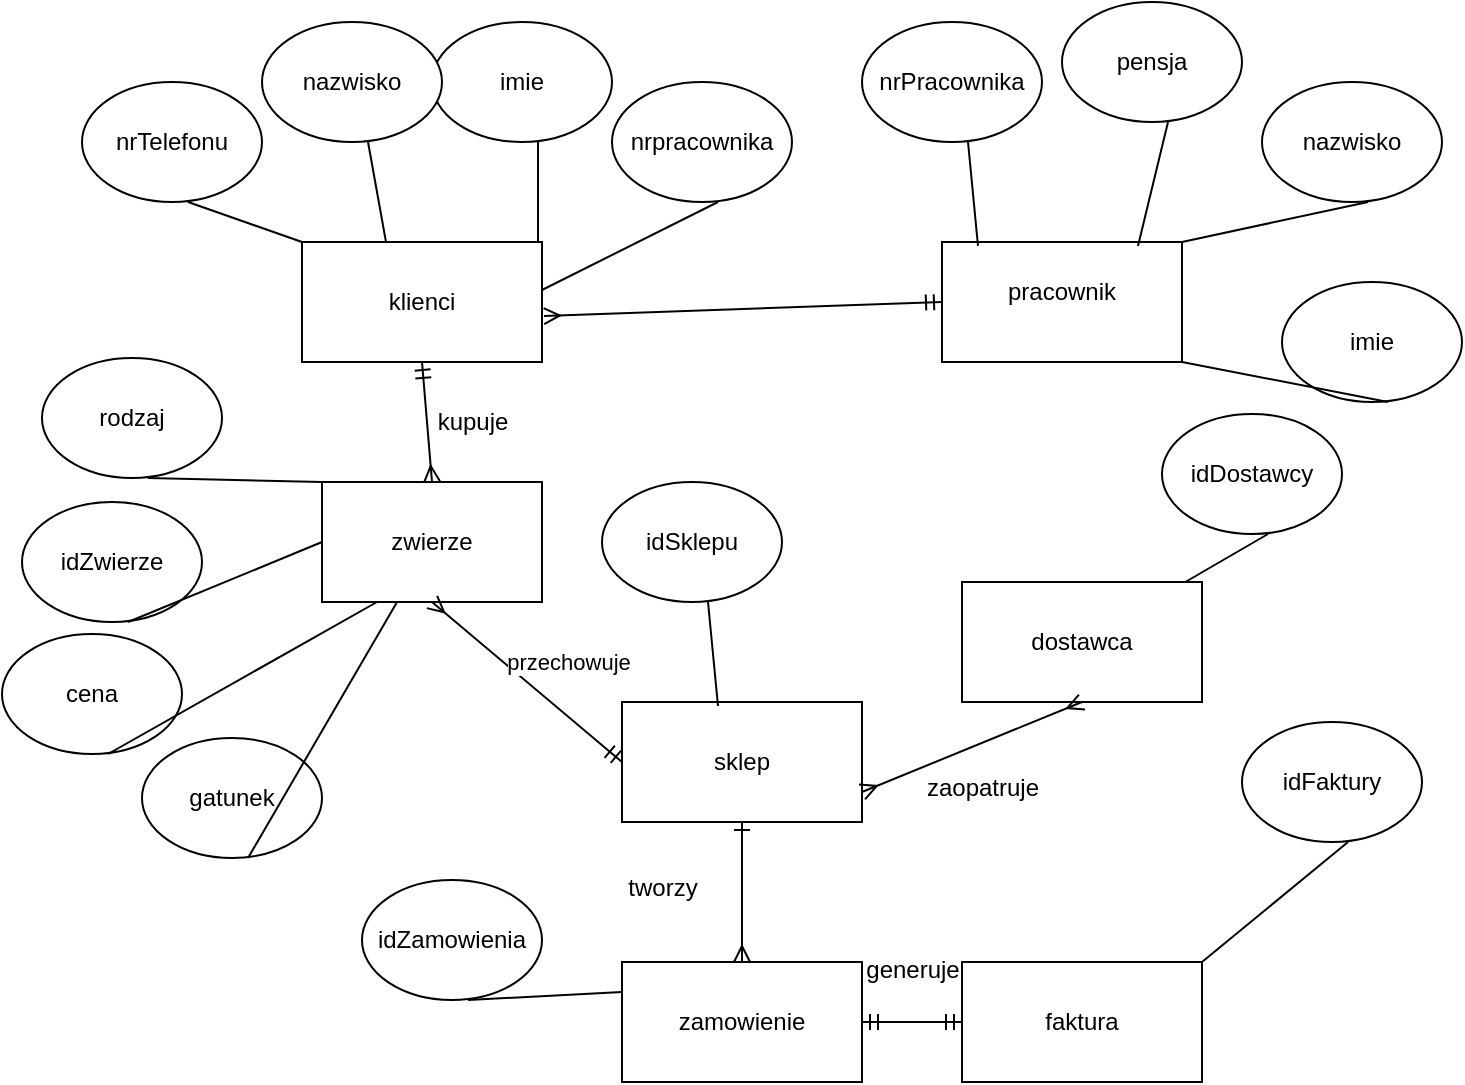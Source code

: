<mxfile version="22.0.4" type="device" pages="2">
  <diagram name="Strona-1" id="GwXrYQd7j6BxO62r5Agl">
    <mxGraphModel dx="191" dy="101" grid="1" gridSize="10" guides="1" tooltips="1" connect="1" arrows="1" fold="1" page="1" pageScale="1" pageWidth="827" pageHeight="1169" math="0" shadow="0">
      <root>
        <mxCell id="0" />
        <mxCell id="1" parent="0" />
        <mxCell id="Kkj-AONkPXiHIKSb8kpL-1" value="" style="rounded=0;whiteSpace=wrap;html=1;" vertex="1" parent="1">
          <mxGeometry x="510" y="130" width="120" height="60" as="geometry" />
        </mxCell>
        <mxCell id="Kkj-AONkPXiHIKSb8kpL-2" value="pracownik" style="text;html=1;strokeColor=none;fillColor=none;align=center;verticalAlign=middle;whiteSpace=wrap;rounded=0;" vertex="1" parent="1">
          <mxGeometry x="540" y="140" width="60" height="30" as="geometry" />
        </mxCell>
        <mxCell id="Kkj-AONkPXiHIKSb8kpL-3" value="klienci" style="rounded=0;whiteSpace=wrap;html=1;" vertex="1" parent="1">
          <mxGeometry x="190" y="130" width="120" height="60" as="geometry" />
        </mxCell>
        <mxCell id="Kkj-AONkPXiHIKSb8kpL-7" value="zwierze" style="rounded=0;whiteSpace=wrap;html=1;" vertex="1" parent="1">
          <mxGeometry x="200" y="250" width="110" height="60" as="geometry" />
        </mxCell>
        <mxCell id="Kkj-AONkPXiHIKSb8kpL-9" value="kupuje" style="text;html=1;align=center;verticalAlign=middle;resizable=0;points=[];autosize=1;strokeColor=none;fillColor=none;" vertex="1" parent="1">
          <mxGeometry x="245" y="205" width="60" height="30" as="geometry" />
        </mxCell>
        <mxCell id="Kkj-AONkPXiHIKSb8kpL-10" value="sklep" style="rounded=0;whiteSpace=wrap;html=1;" vertex="1" parent="1">
          <mxGeometry x="350" y="360" width="120" height="60" as="geometry" />
        </mxCell>
        <mxCell id="Kkj-AONkPXiHIKSb8kpL-12" value="" style="endArrow=ERmany;html=1;rounded=0;entryX=0.5;entryY=1;entryDx=0;entryDy=0;startArrow=ERmandOne;startFill=0;endFill=0;" edge="1" parent="1" target="Kkj-AONkPXiHIKSb8kpL-7">
          <mxGeometry width="50" height="50" relative="1" as="geometry">
            <mxPoint x="350" y="390" as="sourcePoint" />
            <mxPoint x="440" y="370" as="targetPoint" />
          </mxGeometry>
        </mxCell>
        <mxCell id="Kkj-AONkPXiHIKSb8kpL-14" value="przechowuje" style="edgeLabel;html=1;align=center;verticalAlign=middle;resizable=0;points=[];" vertex="1" connectable="0" parent="Kkj-AONkPXiHIKSb8kpL-12">
          <mxGeometry x="0.093" y="2" relative="1" as="geometry">
            <mxPoint x="26" y="-8" as="offset" />
          </mxGeometry>
        </mxCell>
        <mxCell id="Kkj-AONkPXiHIKSb8kpL-15" value="dostawca" style="rounded=0;whiteSpace=wrap;html=1;" vertex="1" parent="1">
          <mxGeometry x="520" y="300" width="120" height="60" as="geometry" />
        </mxCell>
        <mxCell id="Kkj-AONkPXiHIKSb8kpL-16" value="" style="endArrow=ERmany;html=1;rounded=0;entryX=0.5;entryY=1;entryDx=0;entryDy=0;exitX=1;exitY=0.75;exitDx=0;exitDy=0;startArrow=ERmany;startFill=0;endFill=0;" edge="1" parent="1" source="Kkj-AONkPXiHIKSb8kpL-10" target="Kkj-AONkPXiHIKSb8kpL-15">
          <mxGeometry width="50" height="50" relative="1" as="geometry">
            <mxPoint x="390" y="420" as="sourcePoint" />
            <mxPoint x="440" y="370" as="targetPoint" />
          </mxGeometry>
        </mxCell>
        <mxCell id="Kkj-AONkPXiHIKSb8kpL-17" value="zaopatruje" style="text;html=1;align=center;verticalAlign=middle;resizable=0;points=[];autosize=1;strokeColor=none;fillColor=none;" vertex="1" parent="1">
          <mxGeometry x="490" y="388" width="80" height="30" as="geometry" />
        </mxCell>
        <mxCell id="Kkj-AONkPXiHIKSb8kpL-18" value="zamowienie" style="rounded=0;whiteSpace=wrap;html=1;" vertex="1" parent="1">
          <mxGeometry x="350" y="490" width="120" height="60" as="geometry" />
        </mxCell>
        <mxCell id="Kkj-AONkPXiHIKSb8kpL-19" value="" style="endArrow=ERone;html=1;rounded=0;entryX=0.5;entryY=1;entryDx=0;entryDy=0;exitX=0.5;exitY=0;exitDx=0;exitDy=0;startArrow=ERmany;startFill=0;endFill=0;" edge="1" parent="1" source="Kkj-AONkPXiHIKSb8kpL-18" target="Kkj-AONkPXiHIKSb8kpL-10">
          <mxGeometry width="50" height="50" relative="1" as="geometry">
            <mxPoint x="390" y="420" as="sourcePoint" />
            <mxPoint x="440" y="370" as="targetPoint" />
          </mxGeometry>
        </mxCell>
        <mxCell id="Kkj-AONkPXiHIKSb8kpL-20" value="tworzy" style="text;html=1;align=center;verticalAlign=middle;resizable=0;points=[];autosize=1;strokeColor=none;fillColor=none;" vertex="1" parent="1">
          <mxGeometry x="340" y="438" width="60" height="30" as="geometry" />
        </mxCell>
        <mxCell id="Kkj-AONkPXiHIKSb8kpL-21" value="faktura" style="rounded=0;whiteSpace=wrap;html=1;" vertex="1" parent="1">
          <mxGeometry x="520" y="490" width="120" height="60" as="geometry" />
        </mxCell>
        <mxCell id="Kkj-AONkPXiHIKSb8kpL-25" value="" style="endArrow=ERmandOne;html=1;rounded=0;entryX=0;entryY=0.5;entryDx=0;entryDy=0;exitX=1;exitY=0.5;exitDx=0;exitDy=0;startArrow=ERmandOne;startFill=0;endFill=0;" edge="1" parent="1" source="Kkj-AONkPXiHIKSb8kpL-18" target="Kkj-AONkPXiHIKSb8kpL-21">
          <mxGeometry width="50" height="50" relative="1" as="geometry">
            <mxPoint x="390" y="420" as="sourcePoint" />
            <mxPoint x="440" y="370" as="targetPoint" />
          </mxGeometry>
        </mxCell>
        <mxCell id="Kkj-AONkPXiHIKSb8kpL-27" value="" style="endArrow=ERmandOne;html=1;rounded=0;entryX=0;entryY=0.5;entryDx=0;entryDy=0;exitX=1.008;exitY=0.617;exitDx=0;exitDy=0;exitPerimeter=0;startArrow=ERmany;startFill=0;endFill=0;" edge="1" parent="1" source="Kkj-AONkPXiHIKSb8kpL-3" target="Kkj-AONkPXiHIKSb8kpL-1">
          <mxGeometry width="50" height="50" relative="1" as="geometry">
            <mxPoint x="390" y="420" as="sourcePoint" />
            <mxPoint x="440" y="370" as="targetPoint" />
          </mxGeometry>
        </mxCell>
        <mxCell id="Kkj-AONkPXiHIKSb8kpL-28" value="generuje" style="text;html=1;align=center;verticalAlign=middle;resizable=0;points=[];autosize=1;strokeColor=none;fillColor=none;" vertex="1" parent="1">
          <mxGeometry x="460" y="479" width="70" height="30" as="geometry" />
        </mxCell>
        <mxCell id="Kkj-AONkPXiHIKSb8kpL-29" value="nrPracownika" style="ellipse;whiteSpace=wrap;html=1;" vertex="1" parent="1">
          <mxGeometry x="470" y="20" width="90" height="60" as="geometry" />
        </mxCell>
        <mxCell id="Kkj-AONkPXiHIKSb8kpL-30" value="" style="endArrow=none;html=1;rounded=0;entryX=0.589;entryY=1;entryDx=0;entryDy=0;exitX=0.15;exitY=0.033;exitDx=0;exitDy=0;exitPerimeter=0;entryPerimeter=0;" edge="1" parent="1" source="Kkj-AONkPXiHIKSb8kpL-1" target="Kkj-AONkPXiHIKSb8kpL-29">
          <mxGeometry width="50" height="50" relative="1" as="geometry">
            <mxPoint x="321" y="177" as="sourcePoint" />
            <mxPoint x="520" y="170" as="targetPoint" />
          </mxGeometry>
        </mxCell>
        <mxCell id="Kkj-AONkPXiHIKSb8kpL-31" value="pensja" style="ellipse;whiteSpace=wrap;html=1;" vertex="1" parent="1">
          <mxGeometry x="570" y="10" width="90" height="60" as="geometry" />
        </mxCell>
        <mxCell id="Kkj-AONkPXiHIKSb8kpL-32" value="" style="endArrow=none;html=1;rounded=0;entryX=0.589;entryY=1;entryDx=0;entryDy=0;exitX=0.15;exitY=0.033;exitDx=0;exitDy=0;exitPerimeter=0;entryPerimeter=0;" edge="1" parent="1" target="Kkj-AONkPXiHIKSb8kpL-31">
          <mxGeometry width="50" height="50" relative="1" as="geometry">
            <mxPoint x="608" y="132" as="sourcePoint" />
            <mxPoint x="600" y="170" as="targetPoint" />
          </mxGeometry>
        </mxCell>
        <mxCell id="Kkj-AONkPXiHIKSb8kpL-33" value="nazwisko" style="ellipse;whiteSpace=wrap;html=1;" vertex="1" parent="1">
          <mxGeometry x="670" y="50" width="90" height="60" as="geometry" />
        </mxCell>
        <mxCell id="Kkj-AONkPXiHIKSb8kpL-34" value="" style="endArrow=none;html=1;rounded=0;entryX=0.589;entryY=1;entryDx=0;entryDy=0;exitX=1;exitY=0;exitDx=0;exitDy=0;entryPerimeter=0;" edge="1" parent="1" target="Kkj-AONkPXiHIKSb8kpL-33" source="Kkj-AONkPXiHIKSb8kpL-1">
          <mxGeometry width="50" height="50" relative="1" as="geometry">
            <mxPoint x="728" y="162" as="sourcePoint" />
            <mxPoint x="720" y="200" as="targetPoint" />
          </mxGeometry>
        </mxCell>
        <mxCell id="Kkj-AONkPXiHIKSb8kpL-35" value="imie" style="ellipse;whiteSpace=wrap;html=1;" vertex="1" parent="1">
          <mxGeometry x="680" y="150" width="90" height="60" as="geometry" />
        </mxCell>
        <mxCell id="Kkj-AONkPXiHIKSb8kpL-36" value="" style="endArrow=none;html=1;rounded=0;entryX=0.589;entryY=1;entryDx=0;entryDy=0;exitX=1;exitY=1;exitDx=0;exitDy=0;entryPerimeter=0;startArrow=none;startFill=0;" edge="1" parent="1" target="Kkj-AONkPXiHIKSb8kpL-35" source="Kkj-AONkPXiHIKSb8kpL-1">
          <mxGeometry width="50" height="50" relative="1" as="geometry">
            <mxPoint x="630" y="202" as="sourcePoint" />
            <mxPoint x="730" y="300" as="targetPoint" />
          </mxGeometry>
        </mxCell>
        <mxCell id="Kkj-AONkPXiHIKSb8kpL-37" value="imie" style="ellipse;whiteSpace=wrap;html=1;" vertex="1" parent="1">
          <mxGeometry x="255" y="20" width="90" height="60" as="geometry" />
        </mxCell>
        <mxCell id="Kkj-AONkPXiHIKSb8kpL-38" value="" style="endArrow=none;html=1;rounded=0;entryX=0.589;entryY=1;entryDx=0;entryDy=0;entryPerimeter=0;" edge="1" parent="1" target="Kkj-AONkPXiHIKSb8kpL-37">
          <mxGeometry width="50" height="50" relative="1" as="geometry">
            <mxPoint x="308" y="130" as="sourcePoint" />
            <mxPoint x="300" y="174" as="targetPoint" />
          </mxGeometry>
        </mxCell>
        <mxCell id="Kkj-AONkPXiHIKSb8kpL-39" value="nazwisko" style="ellipse;whiteSpace=wrap;html=1;" vertex="1" parent="1">
          <mxGeometry x="170" y="20" width="90" height="60" as="geometry" />
        </mxCell>
        <mxCell id="Kkj-AONkPXiHIKSb8kpL-40" value="" style="endArrow=none;html=1;rounded=0;entryX=0.589;entryY=1;entryDx=0;entryDy=0;exitX=0.35;exitY=0;exitDx=0;exitDy=0;exitPerimeter=0;entryPerimeter=0;" edge="1" parent="1" target="Kkj-AONkPXiHIKSb8kpL-39" source="Kkj-AONkPXiHIKSb8kpL-3">
          <mxGeometry width="50" height="50" relative="1" as="geometry">
            <mxPoint x="228" y="132" as="sourcePoint" />
            <mxPoint x="220" y="170" as="targetPoint" />
          </mxGeometry>
        </mxCell>
        <mxCell id="Kkj-AONkPXiHIKSb8kpL-41" value="nrTelefonu" style="ellipse;whiteSpace=wrap;html=1;" vertex="1" parent="1">
          <mxGeometry x="80" y="50" width="90" height="60" as="geometry" />
        </mxCell>
        <mxCell id="Kkj-AONkPXiHIKSb8kpL-42" value="" style="endArrow=none;html=1;rounded=0;entryX=0.589;entryY=1;entryDx=0;entryDy=0;exitX=0;exitY=0;exitDx=0;exitDy=0;entryPerimeter=0;" edge="1" parent="1" target="Kkj-AONkPXiHIKSb8kpL-41" source="Kkj-AONkPXiHIKSb8kpL-3">
          <mxGeometry width="50" height="50" relative="1" as="geometry">
            <mxPoint x="138" y="162" as="sourcePoint" />
            <mxPoint x="130" y="200" as="targetPoint" />
          </mxGeometry>
        </mxCell>
        <mxCell id="Kkj-AONkPXiHIKSb8kpL-43" value="nrpracownika" style="ellipse;whiteSpace=wrap;html=1;" vertex="1" parent="1">
          <mxGeometry x="345" y="50" width="90" height="60" as="geometry" />
        </mxCell>
        <mxCell id="Kkj-AONkPXiHIKSb8kpL-44" value="" style="endArrow=none;html=1;rounded=0;entryX=0.589;entryY=1;entryDx=0;entryDy=0;exitX=1;exitY=0.4;exitDx=0;exitDy=0;exitPerimeter=0;entryPerimeter=0;" edge="1" parent="1" target="Kkj-AONkPXiHIKSb8kpL-43" source="Kkj-AONkPXiHIKSb8kpL-3">
          <mxGeometry width="50" height="50" relative="1" as="geometry">
            <mxPoint x="403" y="162" as="sourcePoint" />
            <mxPoint x="395" y="200" as="targetPoint" />
          </mxGeometry>
        </mxCell>
        <mxCell id="Kkj-AONkPXiHIKSb8kpL-45" value="rodzaj" style="ellipse;whiteSpace=wrap;html=1;" vertex="1" parent="1">
          <mxGeometry x="60" y="188" width="90" height="60" as="geometry" />
        </mxCell>
        <mxCell id="Kkj-AONkPXiHIKSb8kpL-46" value="" style="endArrow=none;html=1;rounded=0;entryX=0.589;entryY=1;entryDx=0;entryDy=0;exitX=0;exitY=0;exitDx=0;exitDy=0;entryPerimeter=0;" edge="1" parent="1" target="Kkj-AONkPXiHIKSb8kpL-45" source="Kkj-AONkPXiHIKSb8kpL-7">
          <mxGeometry width="50" height="50" relative="1" as="geometry">
            <mxPoint x="118" y="300" as="sourcePoint" />
            <mxPoint x="110" y="338" as="targetPoint" />
          </mxGeometry>
        </mxCell>
        <mxCell id="Kkj-AONkPXiHIKSb8kpL-47" value="idZwierze" style="ellipse;whiteSpace=wrap;html=1;" vertex="1" parent="1">
          <mxGeometry x="50" y="260" width="90" height="60" as="geometry" />
        </mxCell>
        <mxCell id="Kkj-AONkPXiHIKSb8kpL-48" value="" style="endArrow=none;html=1;rounded=0;entryX=0.589;entryY=1;entryDx=0;entryDy=0;exitX=0;exitY=0.5;exitDx=0;exitDy=0;entryPerimeter=0;" edge="1" parent="1" target="Kkj-AONkPXiHIKSb8kpL-47" source="Kkj-AONkPXiHIKSb8kpL-7">
          <mxGeometry width="50" height="50" relative="1" as="geometry">
            <mxPoint x="108" y="372" as="sourcePoint" />
            <mxPoint x="100" y="410" as="targetPoint" />
          </mxGeometry>
        </mxCell>
        <mxCell id="Kkj-AONkPXiHIKSb8kpL-49" value="cena" style="ellipse;whiteSpace=wrap;html=1;" vertex="1" parent="1">
          <mxGeometry x="40" y="326" width="90" height="60" as="geometry" />
        </mxCell>
        <mxCell id="Kkj-AONkPXiHIKSb8kpL-50" value="" style="endArrow=none;html=1;rounded=0;entryX=0.589;entryY=1;entryDx=0;entryDy=0;exitX=0.25;exitY=1;exitDx=0;exitDy=0;entryPerimeter=0;" edge="1" parent="1" target="Kkj-AONkPXiHIKSb8kpL-49" source="Kkj-AONkPXiHIKSb8kpL-7">
          <mxGeometry width="50" height="50" relative="1" as="geometry">
            <mxPoint x="98" y="438" as="sourcePoint" />
            <mxPoint x="90" y="476" as="targetPoint" />
          </mxGeometry>
        </mxCell>
        <mxCell id="Kkj-AONkPXiHIKSb8kpL-51" value="gatunek" style="ellipse;whiteSpace=wrap;html=1;" vertex="1" parent="1">
          <mxGeometry x="110" y="378" width="90" height="60" as="geometry" />
        </mxCell>
        <mxCell id="Kkj-AONkPXiHIKSb8kpL-52" value="" style="endArrow=none;html=1;rounded=0;entryX=0.589;entryY=1;entryDx=0;entryDy=0;entryPerimeter=0;" edge="1" parent="1" target="Kkj-AONkPXiHIKSb8kpL-51" source="Kkj-AONkPXiHIKSb8kpL-7">
          <mxGeometry width="50" height="50" relative="1" as="geometry">
            <mxPoint x="168" y="490" as="sourcePoint" />
            <mxPoint x="160" y="528" as="targetPoint" />
          </mxGeometry>
        </mxCell>
        <mxCell id="Kkj-AONkPXiHIKSb8kpL-53" value="idSklepu" style="ellipse;whiteSpace=wrap;html=1;" vertex="1" parent="1">
          <mxGeometry x="340" y="250" width="90" height="60" as="geometry" />
        </mxCell>
        <mxCell id="Kkj-AONkPXiHIKSb8kpL-54" value="" style="endArrow=none;html=1;rounded=0;entryX=0.589;entryY=1;entryDx=0;entryDy=0;exitX=0.15;exitY=0.033;exitDx=0;exitDy=0;exitPerimeter=0;entryPerimeter=0;" edge="1" parent="1" target="Kkj-AONkPXiHIKSb8kpL-53">
          <mxGeometry width="50" height="50" relative="1" as="geometry">
            <mxPoint x="398" y="362" as="sourcePoint" />
            <mxPoint x="390" y="400" as="targetPoint" />
          </mxGeometry>
        </mxCell>
        <mxCell id="Kkj-AONkPXiHIKSb8kpL-55" value="idDostawcy" style="ellipse;whiteSpace=wrap;html=1;" vertex="1" parent="1">
          <mxGeometry x="620" y="216" width="90" height="60" as="geometry" />
        </mxCell>
        <mxCell id="Kkj-AONkPXiHIKSb8kpL-56" value="" style="endArrow=none;html=1;rounded=0;entryX=0.589;entryY=1;entryDx=0;entryDy=0;entryPerimeter=0;" edge="1" parent="1" target="Kkj-AONkPXiHIKSb8kpL-55" source="Kkj-AONkPXiHIKSb8kpL-15">
          <mxGeometry width="50" height="50" relative="1" as="geometry">
            <mxPoint x="690" y="326" as="sourcePoint" />
            <mxPoint x="670" y="366" as="targetPoint" />
          </mxGeometry>
        </mxCell>
        <mxCell id="Kkj-AONkPXiHIKSb8kpL-57" value="idZamowienia" style="ellipse;whiteSpace=wrap;html=1;" vertex="1" parent="1">
          <mxGeometry x="220" y="449" width="90" height="60" as="geometry" />
        </mxCell>
        <mxCell id="Kkj-AONkPXiHIKSb8kpL-58" value="" style="endArrow=none;html=1;rounded=0;entryX=0.589;entryY=1;entryDx=0;entryDy=0;exitX=0;exitY=0.25;exitDx=0;exitDy=0;entryPerimeter=0;" edge="1" parent="1" target="Kkj-AONkPXiHIKSb8kpL-57" source="Kkj-AONkPXiHIKSb8kpL-18">
          <mxGeometry width="50" height="50" relative="1" as="geometry">
            <mxPoint x="278" y="561" as="sourcePoint" />
            <mxPoint x="270" y="599" as="targetPoint" />
          </mxGeometry>
        </mxCell>
        <mxCell id="Kkj-AONkPXiHIKSb8kpL-59" value="idFaktury" style="ellipse;whiteSpace=wrap;html=1;" vertex="1" parent="1">
          <mxGeometry x="660" y="370" width="90" height="60" as="geometry" />
        </mxCell>
        <mxCell id="Kkj-AONkPXiHIKSb8kpL-60" value="" style="endArrow=none;html=1;rounded=0;entryX=0.589;entryY=1;entryDx=0;entryDy=0;exitX=1;exitY=0;exitDx=0;exitDy=0;entryPerimeter=0;" edge="1" parent="1" target="Kkj-AONkPXiHIKSb8kpL-59" source="Kkj-AONkPXiHIKSb8kpL-21">
          <mxGeometry width="50" height="50" relative="1" as="geometry">
            <mxPoint x="718" y="482" as="sourcePoint" />
            <mxPoint x="710" y="520" as="targetPoint" />
          </mxGeometry>
        </mxCell>
        <mxCell id="Kkj-AONkPXiHIKSb8kpL-61" value="" style="endArrow=ERmandOne;html=1;rounded=0;labelBackgroundColor=default;strokeColor=default;align=center;verticalAlign=middle;fontFamily=Helvetica;fontSize=11;fontColor=default;shape=connector;exitX=0.5;exitY=0;exitDx=0;exitDy=0;entryX=0.5;entryY=1;entryDx=0;entryDy=0;startArrow=ERmany;startFill=0;endFill=0;" edge="1" parent="1" source="Kkj-AONkPXiHIKSb8kpL-7" target="Kkj-AONkPXiHIKSb8kpL-3">
          <mxGeometry width="50" height="50" relative="1" as="geometry">
            <mxPoint x="390" y="230" as="sourcePoint" />
            <mxPoint x="250" y="200" as="targetPoint" />
          </mxGeometry>
        </mxCell>
      </root>
    </mxGraphModel>
  </diagram>
  <diagram id="-atvyPWi_GuGStR585Fb" name="Strona-2">
    <mxGraphModel dx="1434" dy="758" grid="1" gridSize="10" guides="1" tooltips="1" connect="1" arrows="1" fold="1" page="1" pageScale="1" pageWidth="827" pageHeight="1169" math="0" shadow="0">
      <root>
        <mxCell id="0" />
        <mxCell id="1" parent="0" />
        <mxCell id="NIqM5ItGES1vR-EWDyPc-2" value="wydzial wmii" style="rounded=0;whiteSpace=wrap;html=1;fontFamily=Helvetica;fontSize=11;fontColor=default;" vertex="1" parent="1">
          <mxGeometry x="130" y="270" width="120" height="60" as="geometry" />
        </mxCell>
        <mxCell id="NIqM5ItGES1vR-EWDyPc-3" value="student" style="whiteSpace=wrap;html=1;fontFamily=Helvetica;fontSize=11;fontColor=default;" vertex="1" parent="1">
          <mxGeometry x="330" y="190" width="120" height="60" as="geometry" />
        </mxCell>
        <mxCell id="NIqM5ItGES1vR-EWDyPc-4" value="pracownicy" style="whiteSpace=wrap;html=1;fontFamily=Helvetica;fontSize=11;fontColor=default;" vertex="1" parent="1">
          <mxGeometry x="310" y="370" width="120" height="60" as="geometry" />
        </mxCell>
        <mxCell id="NIqM5ItGES1vR-EWDyPc-5" value="" style="endArrow=ERmany;html=1;rounded=0;labelBackgroundColor=default;strokeColor=default;align=center;verticalAlign=middle;fontFamily=Helvetica;fontSize=11;fontColor=default;shape=connector;exitX=1;exitY=0.75;exitDx=0;exitDy=0;entryX=0;entryY=0;entryDx=0;entryDy=0;startArrow=ERmany;startFill=0;endFill=0;" edge="1" parent="1" target="NIqM5ItGES1vR-EWDyPc-4">
          <mxGeometry width="50" height="50" relative="1" as="geometry">
            <mxPoint x="250" y="305" as="sourcePoint" />
            <mxPoint x="410" y="360" as="targetPoint" />
          </mxGeometry>
        </mxCell>
        <mxCell id="NIqM5ItGES1vR-EWDyPc-6" value="" style="endArrow=ERmany;html=1;rounded=0;labelBackgroundColor=default;strokeColor=default;align=center;verticalAlign=middle;fontFamily=Helvetica;fontSize=11;fontColor=default;shape=connector;exitX=1;exitY=0.5;exitDx=0;exitDy=0;entryX=0;entryY=1;entryDx=0;entryDy=0;startArrow=ERone;startFill=0;endFill=0;" edge="1" parent="1" target="NIqM5ItGES1vR-EWDyPc-3">
          <mxGeometry width="50" height="50" relative="1" as="geometry">
            <mxPoint x="250" y="290" as="sourcePoint" />
            <mxPoint x="430" y="270" as="targetPoint" />
          </mxGeometry>
        </mxCell>
        <mxCell id="NIqM5ItGES1vR-EWDyPc-7" value="grupy" style="whiteSpace=wrap;html=1;fontFamily=Helvetica;fontSize=11;fontColor=default;" vertex="1" parent="1">
          <mxGeometry x="540" y="240" width="120" height="60" as="geometry" />
        </mxCell>
        <mxCell id="NIqM5ItGES1vR-EWDyPc-8" value="imie" style="ellipse;whiteSpace=wrap;html=1;" vertex="1" parent="1">
          <mxGeometry x="290" y="270" width="90" height="60" as="geometry" />
        </mxCell>
        <mxCell id="NIqM5ItGES1vR-EWDyPc-9" value="" style="endArrow=none;html=1;rounded=0;entryX=0.589;entryY=1;entryDx=0;entryDy=0;exitX=0.15;exitY=0.033;exitDx=0;exitDy=0;exitPerimeter=0;entryPerimeter=0;" edge="1" parent="1" target="NIqM5ItGES1vR-EWDyPc-8">
          <mxGeometry width="50" height="50" relative="1" as="geometry">
            <mxPoint x="383" y="372" as="sourcePoint" />
            <mxPoint x="375" y="410" as="targetPoint" />
          </mxGeometry>
        </mxCell>
        <mxCell id="NIqM5ItGES1vR-EWDyPc-10" value="&lt;u&gt;nazwisko&lt;/u&gt;" style="ellipse;whiteSpace=wrap;html=1;" vertex="1" parent="1">
          <mxGeometry x="480" y="380" width="90" height="60" as="geometry" />
        </mxCell>
        <mxCell id="NIqM5ItGES1vR-EWDyPc-11" value="" style="endArrow=none;html=1;rounded=0;entryX=0.589;entryY=1;entryDx=0;entryDy=0;exitX=1;exitY=0.5;exitDx=0;exitDy=0;entryPerimeter=0;" edge="1" parent="1" target="NIqM5ItGES1vR-EWDyPc-10" source="NIqM5ItGES1vR-EWDyPc-4">
          <mxGeometry width="50" height="50" relative="1" as="geometry">
            <mxPoint x="508" y="452" as="sourcePoint" />
            <mxPoint x="500" y="490" as="targetPoint" />
          </mxGeometry>
        </mxCell>
        <mxCell id="NIqM5ItGES1vR-EWDyPc-12" value="tytul" style="ellipse;whiteSpace=wrap;html=1;" vertex="1" parent="1">
          <mxGeometry x="440" y="470" width="90" height="60" as="geometry" />
        </mxCell>
        <mxCell id="NIqM5ItGES1vR-EWDyPc-13" value="" style="endArrow=none;html=1;rounded=0;entryX=0.589;entryY=1;entryDx=0;entryDy=0;exitX=1;exitY=1;exitDx=0;exitDy=0;entryPerimeter=0;" edge="1" parent="1" target="NIqM5ItGES1vR-EWDyPc-12" source="NIqM5ItGES1vR-EWDyPc-4">
          <mxGeometry width="50" height="50" relative="1" as="geometry">
            <mxPoint x="518" y="552" as="sourcePoint" />
            <mxPoint x="510" y="590" as="targetPoint" />
          </mxGeometry>
        </mxCell>
        <mxCell id="NIqM5ItGES1vR-EWDyPc-14" value="nazwisko" style="ellipse;whiteSpace=wrap;html=1;" vertex="1" parent="1">
          <mxGeometry x="410" y="70" width="90" height="60" as="geometry" />
        </mxCell>
        <mxCell id="NIqM5ItGES1vR-EWDyPc-15" value="" style="endArrow=none;html=1;rounded=0;entryX=0.589;entryY=1;entryDx=0;entryDy=0;exitX=1;exitY=0;exitDx=0;exitDy=0;entryPerimeter=0;" edge="1" parent="1" target="NIqM5ItGES1vR-EWDyPc-14" source="NIqM5ItGES1vR-EWDyPc-3">
          <mxGeometry width="50" height="50" relative="1" as="geometry">
            <mxPoint x="468" y="182" as="sourcePoint" />
            <mxPoint x="460" y="220" as="targetPoint" />
          </mxGeometry>
        </mxCell>
        <mxCell id="NIqM5ItGES1vR-EWDyPc-16" value="imie" style="ellipse;whiteSpace=wrap;html=1;" vertex="1" parent="1">
          <mxGeometry x="320" y="78" width="90" height="60" as="geometry" />
        </mxCell>
        <mxCell id="NIqM5ItGES1vR-EWDyPc-17" value="" style="endArrow=none;html=1;rounded=0;entryX=0.589;entryY=1;entryDx=0;entryDy=0;exitX=0.15;exitY=0.033;exitDx=0;exitDy=0;exitPerimeter=0;entryPerimeter=0;" edge="1" parent="1" target="NIqM5ItGES1vR-EWDyPc-16">
          <mxGeometry width="50" height="50" relative="1" as="geometry">
            <mxPoint x="378" y="190" as="sourcePoint" />
            <mxPoint x="370" y="228" as="targetPoint" />
          </mxGeometry>
        </mxCell>
        <mxCell id="NIqM5ItGES1vR-EWDyPc-18" value="nazwa" style="ellipse;whiteSpace=wrap;html=1;" vertex="1" parent="1">
          <mxGeometry x="120" y="158" width="90" height="60" as="geometry" />
        </mxCell>
        <mxCell id="NIqM5ItGES1vR-EWDyPc-19" value="" style="endArrow=none;html=1;rounded=0;entryX=0.589;entryY=1;entryDx=0;entryDy=0;exitX=0.15;exitY=0.033;exitDx=0;exitDy=0;exitPerimeter=0;entryPerimeter=0;" edge="1" parent="1" target="NIqM5ItGES1vR-EWDyPc-18">
          <mxGeometry width="50" height="50" relative="1" as="geometry">
            <mxPoint x="178" y="270" as="sourcePoint" />
            <mxPoint x="170" y="308" as="targetPoint" />
          </mxGeometry>
        </mxCell>
        <mxCell id="NIqM5ItGES1vR-EWDyPc-20" value="&lt;u&gt;adres&lt;/u&gt;" style="ellipse;whiteSpace=wrap;html=1;" vertex="1" parent="1">
          <mxGeometry x="20" y="240" width="90" height="60" as="geometry" />
        </mxCell>
        <mxCell id="NIqM5ItGES1vR-EWDyPc-21" value="" style="endArrow=none;html=1;rounded=0;entryX=0.589;entryY=1;entryDx=0;entryDy=0;exitX=-0.017;exitY=0.867;exitDx=0;exitDy=0;exitPerimeter=0;entryPerimeter=0;" edge="1" parent="1" target="NIqM5ItGES1vR-EWDyPc-20" source="NIqM5ItGES1vR-EWDyPc-2">
          <mxGeometry width="50" height="50" relative="1" as="geometry">
            <mxPoint x="78" y="352" as="sourcePoint" />
            <mxPoint x="70" y="390" as="targetPoint" />
          </mxGeometry>
        </mxCell>
        <mxCell id="NIqM5ItGES1vR-EWDyPc-22" value="kierunek" style="ellipse;whiteSpace=wrap;html=1;" vertex="1" parent="1">
          <mxGeometry x="570" y="128" width="90" height="60" as="geometry" />
        </mxCell>
        <mxCell id="NIqM5ItGES1vR-EWDyPc-23" value="" style="endArrow=none;html=1;rounded=0;entryX=0.589;entryY=1;entryDx=0;entryDy=0;exitX=0.15;exitY=0.033;exitDx=0;exitDy=0;exitPerimeter=0;entryPerimeter=0;" edge="1" parent="1" target="NIqM5ItGES1vR-EWDyPc-22">
          <mxGeometry width="50" height="50" relative="1" as="geometry">
            <mxPoint x="628" y="240" as="sourcePoint" />
            <mxPoint x="620" y="278" as="targetPoint" />
          </mxGeometry>
        </mxCell>
        <mxCell id="NIqM5ItGES1vR-EWDyPc-24" value="nazwa" style="ellipse;whiteSpace=wrap;html=1;" vertex="1" parent="1">
          <mxGeometry x="710" y="214" width="90" height="60" as="geometry" />
        </mxCell>
        <mxCell id="NIqM5ItGES1vR-EWDyPc-25" value="" style="endArrow=none;html=1;rounded=0;entryX=0.589;entryY=1;entryDx=0;entryDy=0;exitX=1;exitY=1;exitDx=0;exitDy=0;entryPerimeter=0;" edge="1" parent="1" target="NIqM5ItGES1vR-EWDyPc-24" source="NIqM5ItGES1vR-EWDyPc-7">
          <mxGeometry width="50" height="50" relative="1" as="geometry">
            <mxPoint x="768" y="326" as="sourcePoint" />
            <mxPoint x="760" y="364" as="targetPoint" />
          </mxGeometry>
        </mxCell>
        <mxCell id="NIqM5ItGES1vR-EWDyPc-26" value="" style="endArrow=ERone;html=1;rounded=0;labelBackgroundColor=default;strokeColor=default;align=center;verticalAlign=middle;fontFamily=Helvetica;fontSize=11;fontColor=default;shape=connector;exitX=1.017;exitY=0.617;exitDx=0;exitDy=0;exitPerimeter=0;entryX=-0.008;entryY=0.4;entryDx=0;entryDy=0;entryPerimeter=0;startArrow=ERmany;startFill=0;endFill=0;" edge="1" parent="1" source="NIqM5ItGES1vR-EWDyPc-3" target="NIqM5ItGES1vR-EWDyPc-7">
          <mxGeometry width="50" height="50" relative="1" as="geometry">
            <mxPoint x="390" y="420" as="sourcePoint" />
            <mxPoint x="470" y="290" as="targetPoint" />
          </mxGeometry>
        </mxCell>
        <mxCell id="NIqM5ItGES1vR-EWDyPc-27" value="&lt;u&gt;identyfikator&lt;/u&gt;" style="ellipse;whiteSpace=wrap;html=1;" vertex="1" parent="1">
          <mxGeometry x="680" y="290" width="90" height="60" as="geometry" />
        </mxCell>
        <mxCell id="NIqM5ItGES1vR-EWDyPc-28" value="" style="endArrow=none;html=1;rounded=0;entryX=0.589;entryY=1;entryDx=0;entryDy=0;exitX=0.75;exitY=1;exitDx=0;exitDy=0;entryPerimeter=0;" edge="1" parent="1" target="NIqM5ItGES1vR-EWDyPc-27" source="NIqM5ItGES1vR-EWDyPc-7">
          <mxGeometry width="50" height="50" relative="1" as="geometry">
            <mxPoint x="738" y="402" as="sourcePoint" />
            <mxPoint x="730" y="440" as="targetPoint" />
          </mxGeometry>
        </mxCell>
        <mxCell id="NIqM5ItGES1vR-EWDyPc-29" value="specjalnosc" style="ellipse;whiteSpace=wrap;html=1;" vertex="1" parent="1">
          <mxGeometry x="670" y="110" width="90" height="60" as="geometry" />
        </mxCell>
        <mxCell id="NIqM5ItGES1vR-EWDyPc-30" value="" style="endArrow=none;html=1;rounded=0;entryX=0.589;entryY=1;entryDx=0;entryDy=0;exitX=0.883;exitY=-0.033;exitDx=0;exitDy=0;exitPerimeter=0;entryPerimeter=0;" edge="1" parent="1" target="NIqM5ItGES1vR-EWDyPc-29" source="NIqM5ItGES1vR-EWDyPc-7">
          <mxGeometry width="50" height="50" relative="1" as="geometry">
            <mxPoint x="628" y="232" as="sourcePoint" />
            <mxPoint x="620" y="270" as="targetPoint" />
          </mxGeometry>
        </mxCell>
        <mxCell id="NIqM5ItGES1vR-EWDyPc-33" value="semestr" style="ellipse;whiteSpace=wrap;html=1;" vertex="1" parent="1">
          <mxGeometry x="580" y="344" width="90" height="60" as="geometry" />
        </mxCell>
        <mxCell id="NIqM5ItGES1vR-EWDyPc-34" value="" style="endArrow=none;html=1;rounded=0;entryX=0.5;entryY=0;entryDx=0;entryDy=0;exitX=0.75;exitY=1;exitDx=0;exitDy=0;" edge="1" parent="1" target="NIqM5ItGES1vR-EWDyPc-33" source="NIqM5ItGES1vR-EWDyPc-7">
          <mxGeometry width="50" height="50" relative="1" as="geometry">
            <mxPoint x="638" y="456" as="sourcePoint" />
            <mxPoint x="630" y="494" as="targetPoint" />
          </mxGeometry>
        </mxCell>
        <mxCell id="NIqM5ItGES1vR-EWDyPc-35" value="&lt;u&gt;indeks&lt;/u&gt;" style="ellipse;whiteSpace=wrap;html=1;" vertex="1" parent="1">
          <mxGeometry x="240" y="106" width="90" height="60" as="geometry" />
        </mxCell>
        <mxCell id="NIqM5ItGES1vR-EWDyPc-36" value="" style="endArrow=none;html=1;rounded=0;entryX=0.589;entryY=1;entryDx=0;entryDy=0;exitX=0;exitY=0.25;exitDx=0;exitDy=0;entryPerimeter=0;" edge="1" parent="1" target="NIqM5ItGES1vR-EWDyPc-35" source="NIqM5ItGES1vR-EWDyPc-3">
          <mxGeometry width="50" height="50" relative="1" as="geometry">
            <mxPoint x="298" y="218" as="sourcePoint" />
            <mxPoint x="290" y="256" as="targetPoint" />
          </mxGeometry>
        </mxCell>
        <mxCell id="NIqM5ItGES1vR-EWDyPc-37" value="data urodzenia" style="ellipse;whiteSpace=wrap;html=1;" vertex="1" parent="1">
          <mxGeometry x="470" y="130" width="90" height="60" as="geometry" />
        </mxCell>
        <mxCell id="NIqM5ItGES1vR-EWDyPc-38" value="" style="endArrow=none;html=1;rounded=0;entryX=0.589;entryY=1;entryDx=0;entryDy=0;entryPerimeter=0;" edge="1" parent="1" target="NIqM5ItGES1vR-EWDyPc-37" source="NIqM5ItGES1vR-EWDyPc-3">
          <mxGeometry width="50" height="50" relative="1" as="geometry">
            <mxPoint x="528" y="242" as="sourcePoint" />
            <mxPoint x="520" y="280" as="targetPoint" />
          </mxGeometry>
        </mxCell>
        <mxCell id="NIqM5ItGES1vR-EWDyPc-39" value="" style="endArrow=ERmany;html=1;rounded=0;labelBackgroundColor=default;strokeColor=default;align=center;verticalAlign=middle;fontFamily=Helvetica;fontSize=11;fontColor=default;shape=connector;entryX=0;entryY=1;entryDx=0;entryDy=0;exitX=1;exitY=0;exitDx=0;exitDy=0;startArrow=ERmany;startFill=0;endFill=0;" edge="1" parent="1" source="NIqM5ItGES1vR-EWDyPc-4" target="NIqM5ItGES1vR-EWDyPc-7">
          <mxGeometry width="50" height="50" relative="1" as="geometry">
            <mxPoint x="520" y="460" as="sourcePoint" />
            <mxPoint x="570" y="410" as="targetPoint" />
          </mxGeometry>
        </mxCell>
      </root>
    </mxGraphModel>
  </diagram>
</mxfile>
